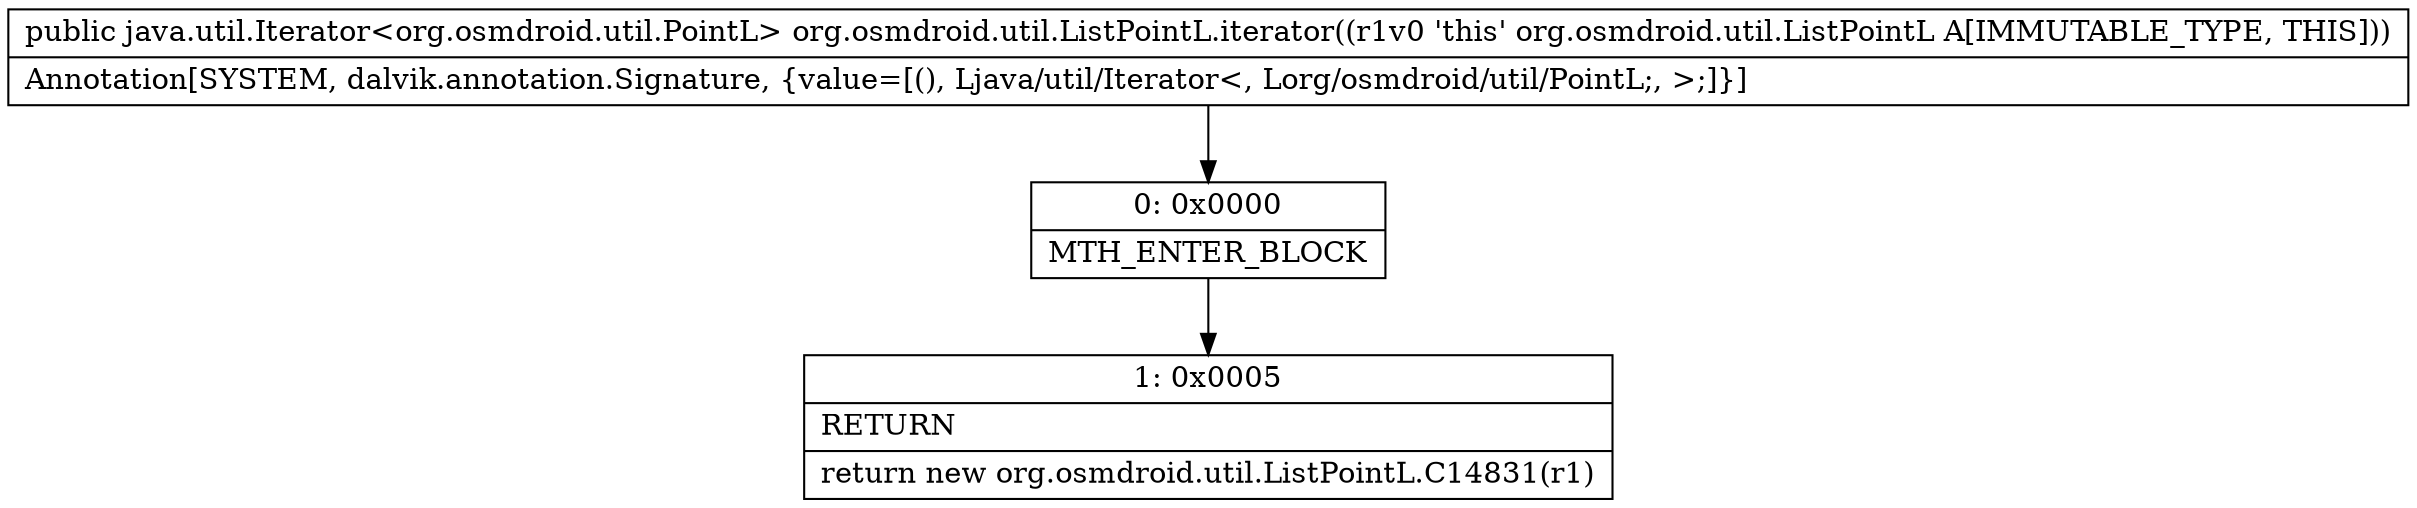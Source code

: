 digraph "CFG fororg.osmdroid.util.ListPointL.iterator()Ljava\/util\/Iterator;" {
Node_0 [shape=record,label="{0\:\ 0x0000|MTH_ENTER_BLOCK\l}"];
Node_1 [shape=record,label="{1\:\ 0x0005|RETURN\l|return new org.osmdroid.util.ListPointL.C14831(r1)\l}"];
MethodNode[shape=record,label="{public java.util.Iterator\<org.osmdroid.util.PointL\> org.osmdroid.util.ListPointL.iterator((r1v0 'this' org.osmdroid.util.ListPointL A[IMMUTABLE_TYPE, THIS]))  | Annotation[SYSTEM, dalvik.annotation.Signature, \{value=[(), Ljava\/util\/Iterator\<, Lorg\/osmdroid\/util\/PointL;, \>;]\}]\l}"];
MethodNode -> Node_0;
Node_0 -> Node_1;
}

